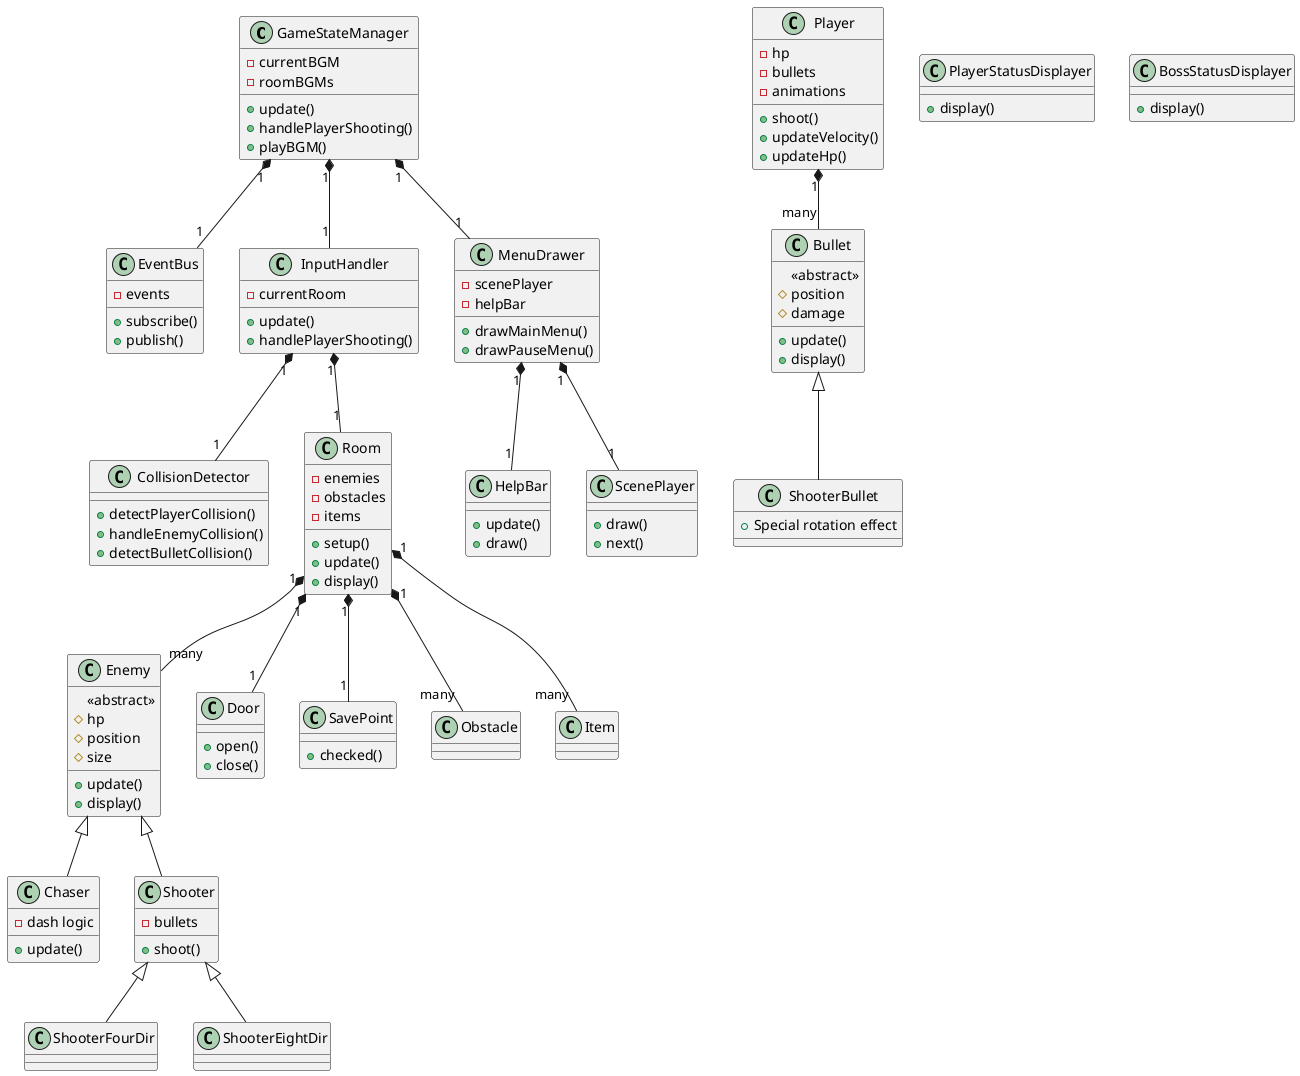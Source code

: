 @startuml

' 核心控制系统
class GameStateManager {
  -currentBGM
  -roomBGMs
  +update()
  +handlePlayerShooting()
  +playBGM()
}

class EventBus {
  -events
  +subscribe()
  +publish()
}

class InputHandler {
  -currentRoom
  +update()
  +handlePlayerShooting()
}

class CollisionDetector {
  +detectPlayerCollision()
  +handleEnemyCollision()
  +detectBulletCollision()
}

' 游戏实体
class Player {
  -hp
  -bullets
  -animations
  +shoot()
  +updateVelocity()
  +updateHp()
}

class Enemy {
  <<abstract>>
  #hp
  #position
  #size
  +update()
  +display()
}

class Chaser {
  -dash logic
  +update()
}

class Shooter {
  -bullets
  +shoot()
}

class Bullet {
  <<abstract>>
  #position
  #damage
  +update()
  +display()
}

class ShooterBullet {
  +Special rotation effect
}

class Room {
  -enemies
  -obstacles
  -items
  +setup()
  +update()
  +display()
}

class Door {
  +open()
  +close()
}

class SavePoint {
  +checked()
}

' UI系统
class MenuDrawer {
  -scenePlayer
  -helpBar
  +drawMainMenu()
  +drawPauseMenu()
}

class HelpBar {
  +update()
  +draw()
}

class PlayerStatusDisplayer {
  +display()
}

class BossStatusDisplayer {
  +display()
}

' 特殊组件
class ScenePlayer {
  +draw()
  +next()
}

' 关系定义
GameStateManager "1" *-- "1" EventBus
GameStateManager "1" *-- "1" InputHandler
GameStateManager "1" *-- "1" MenuDrawer

InputHandler "1" *-- "1" CollisionDetector
InputHandler "1" *-- "1" Room

Room "1" *-- "many" Enemy
Room "1" *-- "many" Obstacle
Room "1" *-- "many" Item
Room "1" *-- "1" Door
Room "1" *-- "1" SavePoint

Enemy <|-- Chaser
Enemy <|-- Shooter
Shooter <|-- ShooterFourDir
Shooter <|-- ShooterEightDir

Bullet <|-- ShooterBullet

Player "1" *-- "many" Bullet

MenuDrawer "1" *-- "1" ScenePlayer
MenuDrawer "1" *-- "1" HelpBar

@enduml